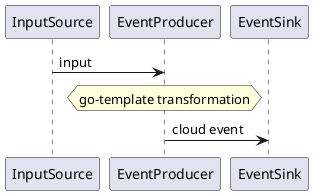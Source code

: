 @startuml producers
InputSource -> EventProducer: input
hnote over EventProducer : go-template transformation
EventProducer -> EventSink: cloud event
@enduml